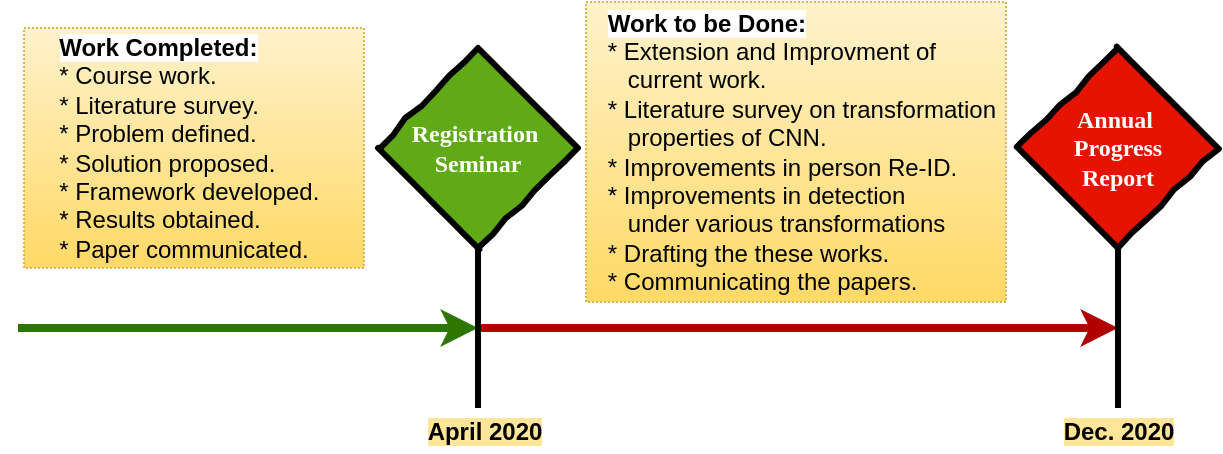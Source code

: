 <mxfile version="12.9.14" type="github">
  <diagram id="EoHs7nKflqcb4rGpBPPL" name="Page-1">
    <mxGraphModel dx="526" dy="484" grid="1" gridSize="10" guides="1" tooltips="1" connect="1" arrows="1" fold="1" page="1" pageScale="1" pageWidth="850" pageHeight="1100" math="0" shadow="0">
      <root>
        <mxCell id="0" />
        <mxCell id="1" parent="0" />
        <mxCell id="aBsGDlJEBbYVCaHe6lMG-1" value="" style="endArrow=classic;html=1;fillColor=#60a917;strokeColor=#2D7600;strokeWidth=4;" parent="1" edge="1">
          <mxGeometry width="50" height="50" relative="1" as="geometry">
            <mxPoint x="50" y="280" as="sourcePoint" />
            <mxPoint x="280" y="280" as="targetPoint" />
          </mxGeometry>
        </mxCell>
        <mxCell id="aBsGDlJEBbYVCaHe6lMG-2" value="" style="endArrow=classic;html=1;fillColor=#e51400;strokeColor=#B20000;strokeWidth=4;" parent="1" edge="1">
          <mxGeometry width="50" height="50" relative="1" as="geometry">
            <mxPoint x="280" y="280" as="sourcePoint" />
            <mxPoint x="600" y="280" as="targetPoint" />
          </mxGeometry>
        </mxCell>
        <mxCell id="aBsGDlJEBbYVCaHe6lMG-3" value="" style="endArrow=none;html=1;strokeWidth=3;" parent="1" edge="1">
          <mxGeometry width="50" height="50" relative="1" as="geometry">
            <mxPoint x="280" y="320" as="sourcePoint" />
            <mxPoint x="280" y="240" as="targetPoint" />
          </mxGeometry>
        </mxCell>
        <mxCell id="aBsGDlJEBbYVCaHe6lMG-4" value="" style="endArrow=none;html=1;strokeWidth=3;" parent="1" edge="1">
          <mxGeometry width="50" height="50" relative="1" as="geometry">
            <mxPoint x="600" y="320" as="sourcePoint" />
            <mxPoint x="600" y="240" as="targetPoint" />
          </mxGeometry>
        </mxCell>
        <mxCell id="aBsGDlJEBbYVCaHe6lMG-6" value="Registration&amp;nbsp;&lt;br&gt;Seminar" style="rhombus;html=1;align=center;whiteSpace=wrap;comic=1;strokeWidth=3;fontFamily=Comic Sans MS;fontStyle=1;fillColor=#60a917;strokeColor=#000000;fontColor=#ffffff;gradientColor=none;gradientDirection=west;" parent="1" vertex="1">
          <mxGeometry x="230" y="140" width="100" height="100" as="geometry" />
        </mxCell>
        <mxCell id="aBsGDlJEBbYVCaHe6lMG-7" value="Annual&amp;nbsp;&lt;br&gt;Progress&lt;br&gt;Report" style="rhombus;html=1;align=center;whiteSpace=wrap;comic=1;strokeWidth=3;fontFamily=Comic Sans MS;fontStyle=1;fillColor=#e51400;strokeColor=#000000;fontColor=#ffffff;gradientColor=none;gradientDirection=west;" parent="1" vertex="1">
          <mxGeometry x="550" y="140" width="100" height="100" as="geometry" />
        </mxCell>
        <mxCell id="aBsGDlJEBbYVCaHe6lMG-11" value="&lt;div style=&quot;text-align: justify&quot;&gt;&lt;b style=&quot;background-color: rgb(255 , 255 , 255)&quot;&gt;Work to be Done:&lt;/b&gt;&lt;/div&gt;&lt;font style=&quot;font-size: 12px ; background-color: rgb(76 , 0 , 153)&quot;&gt;&lt;div style=&quot;text-align: justify&quot;&gt;* Extension and Improvment of &amp;nbsp; &amp;nbsp;&lt;/div&gt;&lt;div style=&quot;text-align: justify&quot;&gt;&amp;nbsp; &amp;nbsp;current work.&lt;/div&gt;&lt;div style=&quot;text-align: justify&quot;&gt;* Literature survey on transformation&lt;/div&gt;&lt;div style=&quot;text-align: justify&quot;&gt;&amp;nbsp; &amp;nbsp;properties of CNN.&lt;/div&gt;&lt;div style=&quot;text-align: justify&quot;&gt;* Improvements in person Re-ID. &amp;nbsp;&lt;/div&gt;&lt;div style=&quot;text-align: justify&quot;&gt;* Improvements in detection &amp;nbsp; &amp;nbsp; &amp;nbsp; &amp;nbsp;&lt;/div&gt;&lt;div style=&quot;text-align: justify&quot;&gt;&amp;nbsp; &amp;nbsp;under various transformations&lt;/div&gt;&lt;div style=&quot;text-align: justify&quot;&gt;* Drafting the these works. &amp;nbsp; &amp;nbsp; &amp;nbsp; &amp;nbsp; &amp;nbsp;&amp;nbsp;&lt;/div&gt;&lt;div&gt;&lt;div&gt;&lt;div style=&quot;text-align: justify&quot;&gt;* Communicating the papers. &amp;nbsp; &amp;nbsp; &amp;nbsp; &amp;nbsp; &amp;nbsp; &amp;nbsp;&amp;nbsp;&lt;/div&gt;&lt;/div&gt;&lt;/div&gt;&lt;/font&gt;" style="text;html=1;align=right;verticalAlign=middle;resizable=0;points=[];autosize=1;fillColor=#fff2cc;strokeColor=#d6b656;gradientColor=#ffd966;strokeWidth=1;glass=0;dashed=1;dashPattern=1 1;" parent="1" vertex="1">
          <mxGeometry x="334" y="117" width="210" height="150" as="geometry" />
        </mxCell>
        <mxCell id="69DbzFKOykOLwIixtFVX-1" value="&lt;b style=&quot;background-color: rgb(255 , 229 , 153)&quot;&gt;April 2020&lt;/b&gt;" style="text;html=1;align=center;verticalAlign=middle;resizable=0;points=[];autosize=1;" vertex="1" parent="1">
          <mxGeometry x="248" y="322" width="70" height="20" as="geometry" />
        </mxCell>
        <mxCell id="69DbzFKOykOLwIixtFVX-2" value="&lt;b style=&quot;background-color: rgb(255 , 229 , 153)&quot;&gt;Dec. 2020&lt;/b&gt;" style="text;html=1;align=center;verticalAlign=middle;resizable=0;points=[];autosize=1;" vertex="1" parent="1">
          <mxGeometry x="565" y="322" width="70" height="20" as="geometry" />
        </mxCell>
        <mxCell id="69DbzFKOykOLwIixtFVX-3" value="&lt;div style=&quot;text-align: justify&quot;&gt;&lt;b style=&quot;background-color: rgb(255 , 255 , 255)&quot;&gt;Work Completed:&lt;/b&gt;&lt;/div&gt;&lt;font style=&quot;font-size: 12px ; background-color: rgb(76 , 0 , 153)&quot;&gt;&lt;div style=&quot;text-align: justify&quot;&gt;* Course work.&lt;/div&gt;&lt;div style=&quot;text-align: justify&quot;&gt;* Literature survey.&lt;/div&gt;&lt;div style=&quot;text-align: justify&quot;&gt;* Problem defined.&lt;/div&gt;&lt;div style=&quot;text-align: justify&quot;&gt;* Solution proposed. &amp;nbsp;&lt;/div&gt;&lt;div style=&quot;text-align: justify&quot;&gt;* Framework developed.&lt;/div&gt;&lt;div style=&quot;text-align: justify&quot;&gt;* Results obtained. &amp;nbsp; &amp;nbsp; &amp;nbsp; &amp;nbsp; &amp;nbsp;&amp;nbsp;&lt;/div&gt;&lt;div&gt;&lt;div&gt;&lt;div style=&quot;text-align: justify&quot;&gt;* Paper communicated. &amp;nbsp; &amp;nbsp; &amp;nbsp; &amp;nbsp;&lt;/div&gt;&lt;/div&gt;&lt;/div&gt;&lt;/font&gt;" style="text;html=1;align=right;verticalAlign=middle;resizable=0;points=[];autosize=1;fillColor=#fff2cc;strokeColor=#d6b656;gradientColor=#ffd966;strokeWidth=1;glass=0;dashed=1;dashPattern=1 1;" vertex="1" parent="1">
          <mxGeometry x="53" y="130" width="170" height="120" as="geometry" />
        </mxCell>
      </root>
    </mxGraphModel>
  </diagram>
</mxfile>
